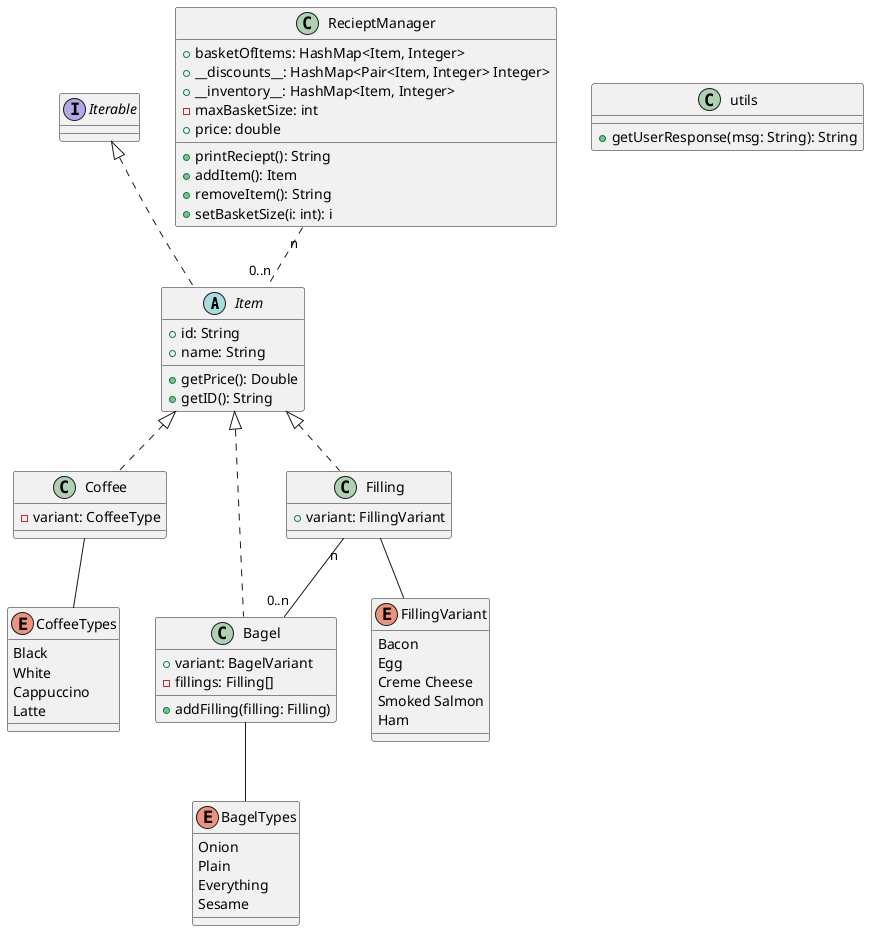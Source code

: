 @startuml
Abstract class Item implements Iterable{
    + id: String
    + name: String
    + getPrice(): Double
    + getID(): String
}

class Bagel implements Item{
    + variant: BagelVariant
    - fillings: Filling[]
    + addFilling(filling: Filling)
    ' display cost of filling before adding
    ' should confirm with customer before adding filling
}

enum BagelTypes{
    Onion
    Plain
    Everything
    Sesame
}
Bagel -- BagelTypes


class Coffee implements Item{
    - variant: CoffeeType
}
enum CoffeeTypes {
    Black
    White
    Cappuccino
    Latte
}

Coffee -- CoffeeTypes

class Filling implements Item{
    + variant: FillingVariant
}
enum FillingVariant {
    Bacon
    Egg
    Creme Cheese
    Smoked Salmon
    Ham
}

Filling -- FillingVariant
Filling "n" -- "0..n" Bagel

class RecieptManager {
    + basketOfItems: HashMap<Item, Integer>
    + __discounts__: HashMap<Pair<Item, Integer> Integer>
    ' HashMap<Item, Quantity of Items> new Price>
    + __inventory__: HashMap<Item, Integer>
    - maxBasketSize: int
    + price: double
    + printReciept(): String
        ' should print discount
    + addItem(): Item
    'addBagel should give user feedback when adding to full basket
    'should confirm with customer before adding to basket
    + removeItem(): String
    'should give user feedback when attempting to remove an item that doesn't exist.
    + setBasketSize(i: int): i

}

RecieptManager "n" .. "0..n" Item

class utils {
    + getUserResponse(msg: String): String
}



@enduml